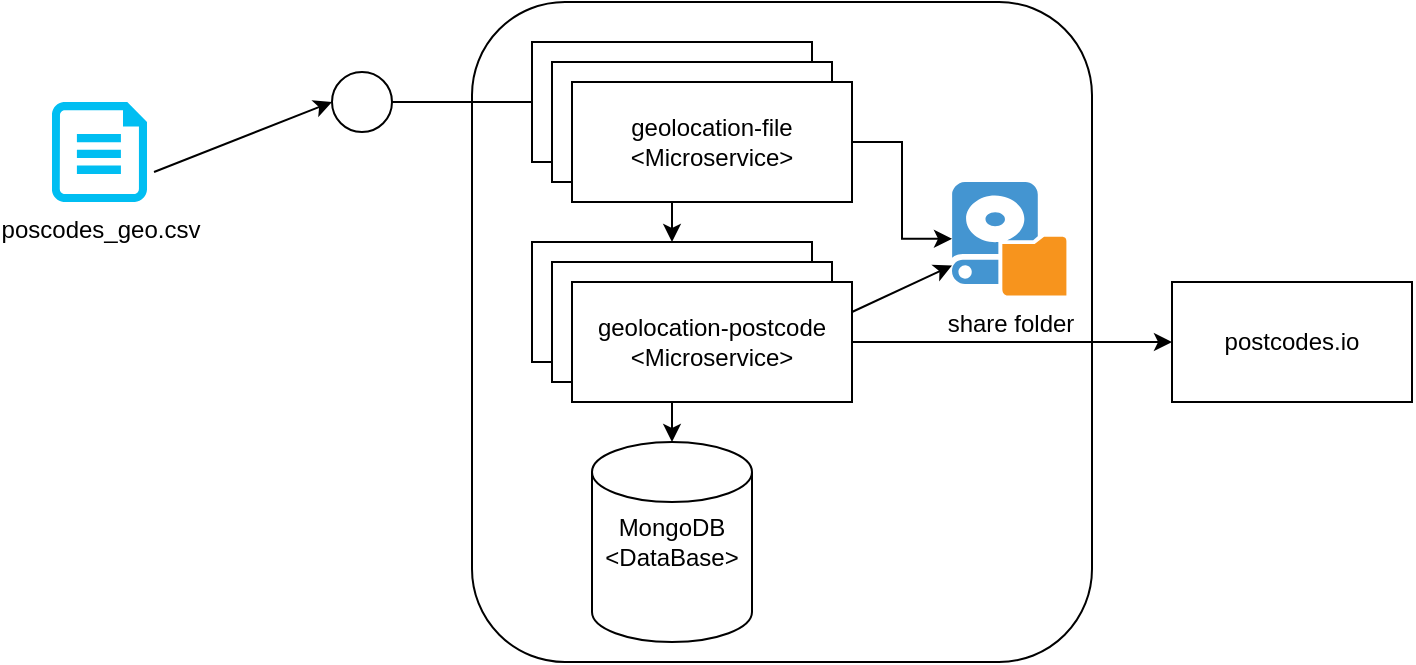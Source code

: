 <mxfile version="13.6.2" type="device"><diagram id="gZwtpg9cR0LmYKOi16yj" name="Page-1"><mxGraphModel dx="1106" dy="680" grid="1" gridSize="10" guides="1" tooltips="1" connect="1" arrows="1" fold="1" page="1" pageScale="1" pageWidth="850" pageHeight="1100" math="0" shadow="0"><root><mxCell id="0"/><mxCell id="1" parent="0"/><mxCell id="GiQ3OcjkplDXWfiNzVJL-1" value="​poscodes_geo.csv" style="verticalLabelPosition=bottom;html=1;verticalAlign=top;align=center;strokeColor=none;fillColor=#00BEF2;shape=mxgraph.azure.cloud_services_configuration_file;pointerEvents=1;" vertex="1" parent="1"><mxGeometry x="70" y="180" width="47.5" height="50" as="geometry"/></mxCell><mxCell id="GiQ3OcjkplDXWfiNzVJL-2" value="" style="rounded=1;whiteSpace=wrap;html=1;" vertex="1" parent="1"><mxGeometry x="280" y="130" width="310" height="330" as="geometry"/></mxCell><mxCell id="GiQ3OcjkplDXWfiNzVJL-11" value="" style="edgeStyle=orthogonalEdgeStyle;rounded=0;orthogonalLoop=1;jettySize=auto;html=1;" edge="1" parent="1" source="GiQ3OcjkplDXWfiNzVJL-3" target="GiQ3OcjkplDXWfiNzVJL-4"><mxGeometry relative="1" as="geometry"/></mxCell><mxCell id="GiQ3OcjkplDXWfiNzVJL-3" value="geolocation-file" style="rounded=0;whiteSpace=wrap;html=1;" vertex="1" parent="1"><mxGeometry x="310" y="150" width="140" height="60" as="geometry"/></mxCell><mxCell id="GiQ3OcjkplDXWfiNzVJL-4" value="geolocation-postcode" style="rounded=0;whiteSpace=wrap;html=1;" vertex="1" parent="1"><mxGeometry x="310" y="250" width="140" height="60" as="geometry"/></mxCell><mxCell id="GiQ3OcjkplDXWfiNzVJL-5" value="" style="ellipse;whiteSpace=wrap;html=1;aspect=fixed;" vertex="1" parent="1"><mxGeometry x="210" y="165" width="30" height="30" as="geometry"/></mxCell><mxCell id="GiQ3OcjkplDXWfiNzVJL-6" value="" style="endArrow=none;html=1;entryX=0;entryY=0.5;entryDx=0;entryDy=0;exitX=1;exitY=0.5;exitDx=0;exitDy=0;" edge="1" parent="1" source="GiQ3OcjkplDXWfiNzVJL-5" target="GiQ3OcjkplDXWfiNzVJL-3"><mxGeometry width="50" height="50" relative="1" as="geometry"><mxPoint x="400" y="370" as="sourcePoint"/><mxPoint x="450" y="320" as="targetPoint"/></mxGeometry></mxCell><mxCell id="GiQ3OcjkplDXWfiNzVJL-7" value="" style="endArrow=classic;html=1;exitX=1.074;exitY=0.7;exitDx=0;exitDy=0;exitPerimeter=0;entryX=0;entryY=0.5;entryDx=0;entryDy=0;" edge="1" parent="1" source="GiQ3OcjkplDXWfiNzVJL-1" target="GiQ3OcjkplDXWfiNzVJL-5"><mxGeometry width="50" height="50" relative="1" as="geometry"><mxPoint x="400" y="370" as="sourcePoint"/><mxPoint x="450" y="320" as="targetPoint"/></mxGeometry></mxCell><mxCell id="GiQ3OcjkplDXWfiNzVJL-8" value="MongoDB&lt;br&gt;&amp;lt;DataBase&amp;gt;" style="shape=cylinder2;whiteSpace=wrap;html=1;boundedLbl=1;backgroundOutline=1;size=15;" vertex="1" parent="1"><mxGeometry x="340" y="350" width="80" height="100" as="geometry"/></mxCell><mxCell id="GiQ3OcjkplDXWfiNzVJL-10" value="" style="endArrow=classic;html=1;exitX=0.5;exitY=1;exitDx=0;exitDy=0;" edge="1" parent="1" source="GiQ3OcjkplDXWfiNzVJL-4" target="GiQ3OcjkplDXWfiNzVJL-8"><mxGeometry width="50" height="50" relative="1" as="geometry"><mxPoint x="400" y="370" as="sourcePoint"/><mxPoint x="450" y="320" as="targetPoint"/></mxGeometry></mxCell><mxCell id="GiQ3OcjkplDXWfiNzVJL-12" value="geolocation-postcode" style="rounded=0;whiteSpace=wrap;html=1;" vertex="1" parent="1"><mxGeometry x="320" y="260" width="140" height="60" as="geometry"/></mxCell><mxCell id="GiQ3OcjkplDXWfiNzVJL-17" style="edgeStyle=orthogonalEdgeStyle;rounded=0;orthogonalLoop=1;jettySize=auto;html=1;entryX=0;entryY=0.5;entryDx=0;entryDy=0;" edge="1" parent="1" source="GiQ3OcjkplDXWfiNzVJL-13" target="GiQ3OcjkplDXWfiNzVJL-16"><mxGeometry relative="1" as="geometry"/></mxCell><mxCell id="GiQ3OcjkplDXWfiNzVJL-13" value="geolocation-postcode&lt;br&gt;&amp;lt;Microservice&amp;gt;" style="rounded=0;whiteSpace=wrap;html=1;" vertex="1" parent="1"><mxGeometry x="330" y="270" width="140" height="60" as="geometry"/></mxCell><mxCell id="GiQ3OcjkplDXWfiNzVJL-14" value="geolocation-file" style="rounded=0;whiteSpace=wrap;html=1;" vertex="1" parent="1"><mxGeometry x="320" y="160" width="140" height="60" as="geometry"/></mxCell><mxCell id="GiQ3OcjkplDXWfiNzVJL-19" value="" style="edgeStyle=orthogonalEdgeStyle;rounded=0;orthogonalLoop=1;jettySize=auto;html=1;" edge="1" parent="1" source="GiQ3OcjkplDXWfiNzVJL-15" target="GiQ3OcjkplDXWfiNzVJL-18"><mxGeometry relative="1" as="geometry"/></mxCell><mxCell id="GiQ3OcjkplDXWfiNzVJL-15" value="geolocation-file&lt;br&gt;&amp;lt;Microservice&amp;gt;" style="rounded=0;whiteSpace=wrap;html=1;" vertex="1" parent="1"><mxGeometry x="330" y="170" width="140" height="60" as="geometry"/></mxCell><mxCell id="GiQ3OcjkplDXWfiNzVJL-16" value="postcodes.io" style="rounded=0;whiteSpace=wrap;html=1;" vertex="1" parent="1"><mxGeometry x="630" y="270" width="120" height="60" as="geometry"/></mxCell><mxCell id="GiQ3OcjkplDXWfiNzVJL-18" value="share folder" style="shadow=0;dashed=0;html=1;strokeColor=none;fillColor=#4495D1;labelPosition=center;verticalLabelPosition=bottom;verticalAlign=top;align=center;outlineConnect=0;shape=mxgraph.veeam.local_disk;" vertex="1" parent="1"><mxGeometry x="520" y="220" width="57.2" height="56.8" as="geometry"/></mxCell><mxCell id="GiQ3OcjkplDXWfiNzVJL-20" value="" style="endArrow=classic;html=1;exitX=1;exitY=0.25;exitDx=0;exitDy=0;" edge="1" parent="1" source="GiQ3OcjkplDXWfiNzVJL-13" target="GiQ3OcjkplDXWfiNzVJL-18"><mxGeometry width="50" height="50" relative="1" as="geometry"><mxPoint x="400" y="370" as="sourcePoint"/><mxPoint x="450" y="320" as="targetPoint"/></mxGeometry></mxCell></root></mxGraphModel></diagram></mxfile>